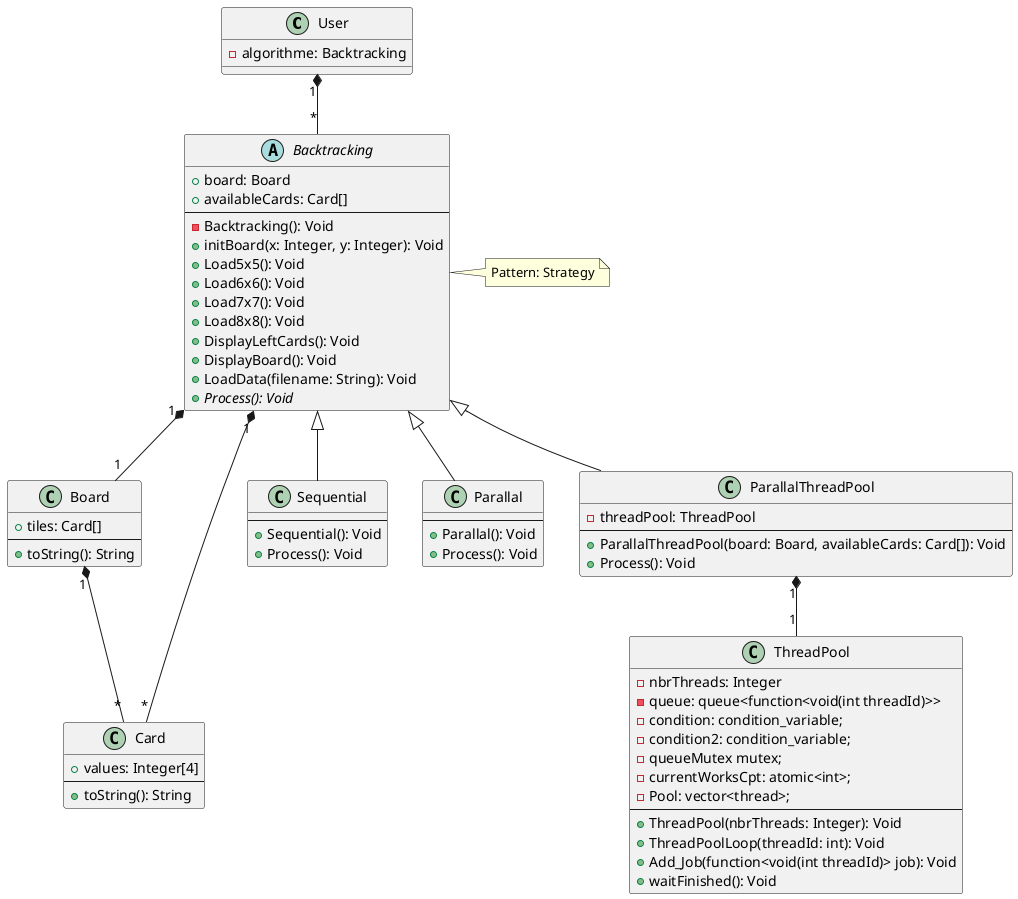 @startuml Overview

class User {
    - algorithme: Backtracking
}
User "1" *-- "*" Backtracking

class Board {
    + tiles: Card[]
    ---
    + toString(): String
}
Board "1" *-- "*" Card

class Card {
    + values: Integer[4]
    ---
    + toString(): String
}

abstract class Backtracking {
    + board: Board
    + availableCards: Card[]
    ---
    - Backtracking(): Void
    + initBoard(x: Integer, y: Integer): Void
    + Load5x5(): Void
    + Load6x6(): Void
    + Load7x7(): Void
    + Load8x8(): Void
    + DisplayLeftCards(): Void
    + DisplayBoard(): Void
    + LoadData(filename: String): Void
    + {abstract} Process(): Void
}
note right of Backtracking
Pattern: Strategy
end note
Backtracking "1" *-- "1" Board
Backtracking "1" *-- "*" Card

class Sequential extends Backtracking {
    ---
    + Sequential(): Void
    + Process(): Void
}

class Parallal extends Backtracking {
    ---
    + Parallal(): Void
    + Process(): Void
}

class ParallalThreadPool extends Backtracking {
    - threadPool: ThreadPool
    ---
    + ParallalThreadPool(board: Board, availableCards: Card[]): Void
    + Process(): Void
}

class ThreadPool {
    - nbrThreads: Integer
    - queue: queue<function<void(int threadId)>>
    - condition: condition_variable;
    - condition2: condition_variable;
    - queueMutex mutex;
    - currentWorksCpt: atomic<int>;
    - Pool: vector<thread>;
    ---
    + ThreadPool(nbrThreads: Integer): Void
    + ThreadPoolLoop(threadId: int): Void
    + Add_Job(function<void(int threadId)> job): Void
    + waitFinished(): Void
}
ParallalThreadPool "1" *-- "1" ThreadPool

@enduml
